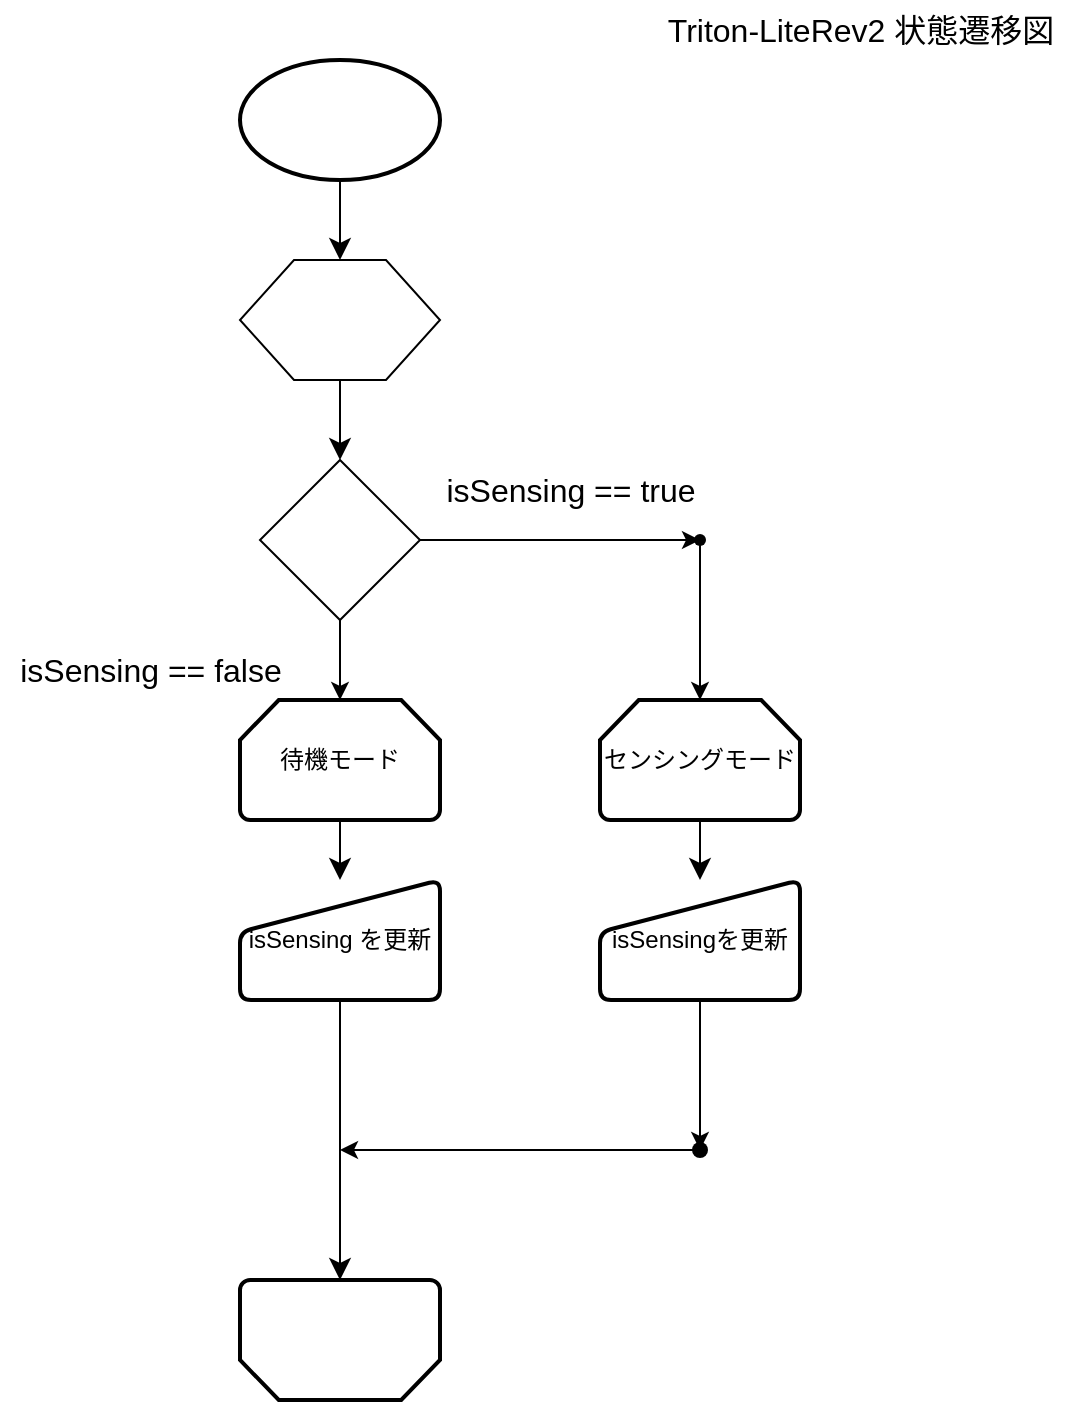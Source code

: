 <mxfile version="27.1.5">
  <diagram name="ページ1" id="MB5Km2BMoqA9oQjnMHI-">
    <mxGraphModel dx="2253" dy="777" grid="1" gridSize="10" guides="1" tooltips="1" connect="1" arrows="1" fold="1" page="1" pageScale="1" pageWidth="827" pageHeight="1169" math="0" shadow="0">
      <root>
        <mxCell id="0" />
        <mxCell id="1" parent="0" />
        <mxCell id="KhqDrwFn9wdNA6cdW2Fh-10" value="" style="edgeStyle=none;curved=1;rounded=0;orthogonalLoop=1;jettySize=auto;html=1;fontSize=12;startSize=8;endSize=8;" parent="1" source="KhqDrwFn9wdNA6cdW2Fh-2" target="KhqDrwFn9wdNA6cdW2Fh-9" edge="1">
          <mxGeometry relative="1" as="geometry" />
        </mxCell>
        <mxCell id="KhqDrwFn9wdNA6cdW2Fh-2" value="" style="strokeWidth=2;html=1;shape=mxgraph.flowchart.start_1;whiteSpace=wrap;" parent="1" vertex="1">
          <mxGeometry x="110" y="40" width="100" height="60" as="geometry" />
        </mxCell>
        <mxCell id="KhqDrwFn9wdNA6cdW2Fh-7" value="Triton-LiteRev2 状態遷移図" style="text;html=1;align=center;verticalAlign=middle;resizable=0;points=[];autosize=1;strokeColor=none;fillColor=none;fontSize=16;" parent="1" vertex="1">
          <mxGeometry x="310" y="10" width="220" height="30" as="geometry" />
        </mxCell>
        <mxCell id="KhqDrwFn9wdNA6cdW2Fh-8" value="" style="strokeWidth=2;html=1;shape=mxgraph.flowchart.loop_limit;whiteSpace=wrap;rotation=-180;" parent="1" vertex="1">
          <mxGeometry x="110" y="650" width="100" height="60" as="geometry" />
        </mxCell>
        <mxCell id="KhqDrwFn9wdNA6cdW2Fh-11" value="" style="edgeStyle=none;curved=1;rounded=0;orthogonalLoop=1;jettySize=auto;html=1;fontSize=12;startSize=8;endSize=8;" parent="1" source="KhqDrwFn9wdNA6cdW2Fh-9" edge="1">
          <mxGeometry relative="1" as="geometry">
            <mxPoint x="160" y="240" as="targetPoint" />
          </mxGeometry>
        </mxCell>
        <mxCell id="KhqDrwFn9wdNA6cdW2Fh-9" value="" style="verticalLabelPosition=bottom;verticalAlign=top;html=1;shape=hexagon;perimeter=hexagonPerimeter2;arcSize=6;size=0.27;" parent="1" vertex="1">
          <mxGeometry x="110" y="140" width="100" height="60" as="geometry" />
        </mxCell>
        <mxCell id="KhqDrwFn9wdNA6cdW2Fh-36" value="" style="edgeStyle=none;curved=1;rounded=0;orthogonalLoop=1;jettySize=auto;html=1;fontSize=12;startSize=8;endSize=8;" parent="1" source="KhqDrwFn9wdNA6cdW2Fh-12" target="KhqDrwFn9wdNA6cdW2Fh-28" edge="1">
          <mxGeometry relative="1" as="geometry" />
        </mxCell>
        <mxCell id="KhqDrwFn9wdNA6cdW2Fh-12" value="待機モード" style="strokeWidth=2;html=1;shape=mxgraph.flowchart.loop_limit;whiteSpace=wrap;" parent="1" vertex="1">
          <mxGeometry x="110" y="360" width="100" height="60" as="geometry" />
        </mxCell>
        <mxCell id="KhqDrwFn9wdNA6cdW2Fh-40" value="" style="edgeStyle=none;curved=1;rounded=0;orthogonalLoop=1;jettySize=auto;html=1;fontSize=12;startSize=8;endSize=8;" parent="1" source="KhqDrwFn9wdNA6cdW2Fh-14" target="KhqDrwFn9wdNA6cdW2Fh-32" edge="1">
          <mxGeometry relative="1" as="geometry" />
        </mxCell>
        <mxCell id="KhqDrwFn9wdNA6cdW2Fh-14" value="センシングモード" style="strokeWidth=2;html=1;shape=mxgraph.flowchart.loop_limit;whiteSpace=wrap;" parent="1" vertex="1">
          <mxGeometry x="290" y="360" width="100" height="60" as="geometry" />
        </mxCell>
        <mxCell id="KhqDrwFn9wdNA6cdW2Fh-38" value="" style="edgeStyle=none;curved=1;rounded=0;orthogonalLoop=1;jettySize=auto;html=1;fontSize=12;startSize=8;endSize=8;entryX=0.5;entryY=1;entryDx=0;entryDy=0;entryPerimeter=0;" parent="1" source="KhqDrwFn9wdNA6cdW2Fh-28" target="KhqDrwFn9wdNA6cdW2Fh-8" edge="1">
          <mxGeometry relative="1" as="geometry">
            <mxPoint x="160" y="560" as="targetPoint" />
          </mxGeometry>
        </mxCell>
        <mxCell id="KhqDrwFn9wdNA6cdW2Fh-28" value="isSensing を更新" style="html=1;strokeWidth=2;shape=manualInput;whiteSpace=wrap;rounded=1;size=26;arcSize=11;" parent="1" vertex="1">
          <mxGeometry x="110" y="450" width="100" height="60" as="geometry" />
        </mxCell>
        <mxCell id="KhqDrwFn9wdNA6cdW2Fh-31" value="isSensing == false" style="text;html=1;align=center;verticalAlign=middle;resizable=0;points=[];autosize=1;strokeColor=none;fillColor=none;fontSize=16;" parent="1" vertex="1">
          <mxGeometry x="-10" y="330" width="150" height="30" as="geometry" />
        </mxCell>
        <mxCell id="gbq91lVnbw2fL6ZjvsxW-7" value="" style="edgeStyle=orthogonalEdgeStyle;rounded=0;orthogonalLoop=1;jettySize=auto;html=1;" edge="1" parent="1" source="KhqDrwFn9wdNA6cdW2Fh-32" target="gbq91lVnbw2fL6ZjvsxW-6">
          <mxGeometry relative="1" as="geometry" />
        </mxCell>
        <mxCell id="KhqDrwFn9wdNA6cdW2Fh-32" value="isSensingを更新" style="html=1;strokeWidth=2;shape=manualInput;whiteSpace=wrap;rounded=1;size=26;arcSize=11;" parent="1" vertex="1">
          <mxGeometry x="290" y="450" width="100" height="60" as="geometry" />
        </mxCell>
        <mxCell id="KhqDrwFn9wdNA6cdW2Fh-33" value="isSensing == true" style="text;html=1;align=center;verticalAlign=middle;resizable=0;points=[];autosize=1;strokeColor=none;fillColor=none;fontSize=16;" parent="1" vertex="1">
          <mxGeometry x="200" y="240" width="150" height="30" as="geometry" />
        </mxCell>
        <mxCell id="gbq91lVnbw2fL6ZjvsxW-2" value="" style="edgeStyle=orthogonalEdgeStyle;rounded=0;orthogonalLoop=1;jettySize=auto;html=1;" edge="1" parent="1" source="gbq91lVnbw2fL6ZjvsxW-1" target="KhqDrwFn9wdNA6cdW2Fh-12">
          <mxGeometry relative="1" as="geometry" />
        </mxCell>
        <mxCell id="gbq91lVnbw2fL6ZjvsxW-11" value="" style="edgeStyle=orthogonalEdgeStyle;rounded=0;orthogonalLoop=1;jettySize=auto;html=1;" edge="1" parent="1" source="gbq91lVnbw2fL6ZjvsxW-1" target="gbq91lVnbw2fL6ZjvsxW-10">
          <mxGeometry relative="1" as="geometry" />
        </mxCell>
        <mxCell id="gbq91lVnbw2fL6ZjvsxW-1" value="" style="rhombus;whiteSpace=wrap;html=1;" vertex="1" parent="1">
          <mxGeometry x="120" y="240" width="80" height="80" as="geometry" />
        </mxCell>
        <mxCell id="gbq91lVnbw2fL6ZjvsxW-9" value="" style="edgeStyle=orthogonalEdgeStyle;rounded=0;orthogonalLoop=1;jettySize=auto;html=1;" edge="1" parent="1" source="gbq91lVnbw2fL6ZjvsxW-6">
          <mxGeometry relative="1" as="geometry">
            <mxPoint x="160" y="585" as="targetPoint" />
          </mxGeometry>
        </mxCell>
        <mxCell id="gbq91lVnbw2fL6ZjvsxW-6" value="" style="shape=waypoint;sketch=0;size=6;pointerEvents=1;points=[];fillColor=default;resizable=0;rotatable=0;perimeter=centerPerimeter;snapToPoint=1;strokeWidth=2;rounded=1;arcSize=11;" vertex="1" parent="1">
          <mxGeometry x="330" y="575" width="20" height="20" as="geometry" />
        </mxCell>
        <mxCell id="gbq91lVnbw2fL6ZjvsxW-12" value="" style="edgeStyle=orthogonalEdgeStyle;rounded=0;orthogonalLoop=1;jettySize=auto;html=1;" edge="1" parent="1" source="gbq91lVnbw2fL6ZjvsxW-10" target="KhqDrwFn9wdNA6cdW2Fh-14">
          <mxGeometry relative="1" as="geometry" />
        </mxCell>
        <mxCell id="gbq91lVnbw2fL6ZjvsxW-10" value="" style="shape=waypoint;sketch=0;size=6;pointerEvents=1;points=[];fillColor=default;resizable=0;rotatable=0;perimeter=centerPerimeter;snapToPoint=1;" vertex="1" parent="1">
          <mxGeometry x="330" y="270" width="20" height="20" as="geometry" />
        </mxCell>
      </root>
    </mxGraphModel>
  </diagram>
</mxfile>
